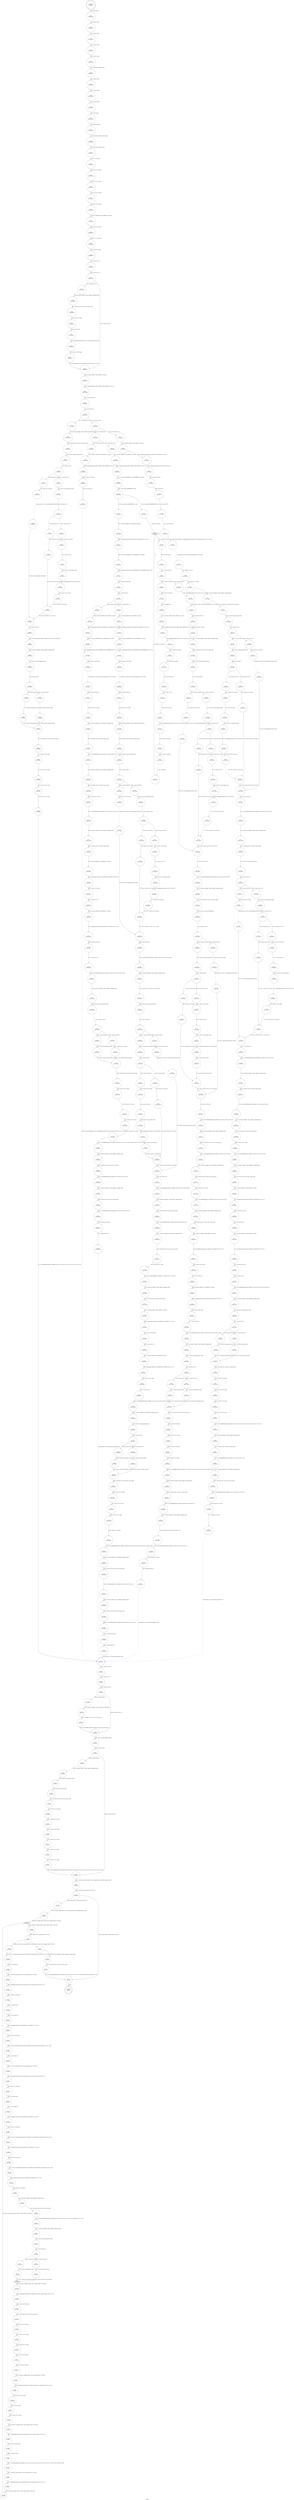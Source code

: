 digraph ui_patblt {
label="ui_patblt"
76910 [label="N76910\n(rp:58, ep:0)\nexit", shape="doublecircle"]
76911 [label="N76911\n(rp:530, ep:530)\nentry", shape="doublecircle"]
76911 -> 76913 [label="%9 = alloca i8, align 1"]
76913 [label="N76913\n(rp:529, ep:529)", shape="circle"]
76913 -> 76914 [label="%10 = alloca i32, align 4"]
76914 [label="N76914\n(rp:528, ep:528)", shape="circle"]
76914 -> 76915 [label="%11 = alloca i32, align 4"]
76915 [label="N76915\n(rp:527, ep:527)", shape="circle"]
76915 -> 76916 [label="%12 = alloca i32, align 4"]
76916 [label="N76916\n(rp:526, ep:526)", shape="circle"]
76916 -> 76917 [label="%13 = alloca i32, align 4"]
76917 [label="N76917\n(rp:525, ep:525)", shape="circle"]
76917 -> 76918 [label="%14 = alloca %struct._BRUSH*, align 8"]
76918 [label="N76918\n(rp:524, ep:524)", shape="circle"]
76918 -> 76919 [label="%15 = alloca i32, align 4"]
76919 [label="N76919\n(rp:523, ep:523)", shape="circle"]
76919 -> 76920 [label="%16 = alloca i32, align 4"]
76920 [label="N76920\n(rp:522, ep:522)", shape="circle"]
76920 -> 76921 [label="%17 = alloca i64, align 8"]
76921 [label="N76921\n(rp:521, ep:521)", shape="circle"]
76921 -> 76922 [label="%18 = alloca i8, align 1"]
76922 [label="N76922\n(rp:520, ep:520)", shape="circle"]
76922 -> 76923 [label="%19 = alloca [8 x i8], align 1"]
76923 [label="N76923\n(rp:519, ep:519)", shape="circle"]
76923 -> 76924 [label="%20 = alloca %struct._seamless_window*, align 8"]
76924 [label="N76924\n(rp:518, ep:518)", shape="circle"]
76924 -> 76925 [label="%21 = alloca %struct._BOUNDS, align 2"]
76925 [label="N76925\n(rp:517, ep:517)", shape="circle"]
76925 -> 76927 [label="store i8 %0, i8* %9, align 1"]
76927 [label="N76927\n(rp:516, ep:516)", shape="circle"]
76927 -> 76929 [label="store i32 %1, i32* %10, align 4"]
76929 [label="N76929\n(rp:515, ep:515)", shape="circle"]
76929 -> 76931 [label="store i32 %2, i32* %11, align 4"]
76931 [label="N76931\n(rp:514, ep:514)", shape="circle"]
76931 -> 76933 [label="store i32 %3, i32* %12, align 4"]
76933 [label="N76933\n(rp:513, ep:513)", shape="circle"]
76933 -> 76935 [label="store i32 %4, i32* %13, align 4"]
76935 [label="N76935\n(rp:512, ep:512)", shape="circle"]
76935 -> 76937 [label="store %struct._BRUSH* %5, %struct._BRUSH** %14, align 8"]
76937 [label="N76937\n(rp:511, ep:511)", shape="circle"]
76937 -> 76939 [label="store i32 %6, i32* %15, align 4"]
76939 [label="N76939\n(rp:510, ep:510)", shape="circle"]
76939 -> 76944 [label="store i32 %7, i32* %16, align 4"]
76944 [label="N76944\n(rp:509, ep:509)", shape="circle"]
76944 -> 76945 [label="%22 = load i8, i8* %9, align 1"]
76945 [label="N76945\n(rp:508, ep:508)", shape="circle"]
76945 -> 76946 [label="%23 = zext i8 %22 to i32"]
76946 [label="N76946\n(rp:507, ep:507)", shape="circle"]
76946 -> 76947 [label="%24 = icmp ne i32 %23, 12"]
76947 [label="N76947\n(rp:506, ep:506)", shape="circle"]
76947 -> 77473 [label="[%24 = icmp ne i32 %23, 12]"]
76947 -> 76956 [label="[!(%24 = icmp ne i32 %23, 12)]"]
76949 [label="N76949\n(rp:504, ep:504)", shape="circle"]
76949 -> 76950 [label="%27 = load %struct._XGC*, %struct._XGC** @g_gc, align 8"]
76950 [label="N76950\n(rp:503, ep:503)", shape="circle"]
76950 -> 76951 [label="%28 = load i8, i8* %9, align 1"]
76951 [label="N76951\n(rp:502, ep:502)", shape="circle"]
76951 -> 76952 [label="%29 = zext i8 %28 to i64"]
76952 [label="N76952\n(rp:501, ep:501)", shape="circle"]
76952 -> 76953 [label="%30 = getelementptr inbounds [16 x i32], [16 x i32]* @rop2_map, i64 0, i64 %29"]
76953 [label="N76953\n(rp:500, ep:500)", shape="circle"]
76953 -> 76954 [label="%31 = load i32, i32* %30, align 4"]
76954 [label="N76954\n(rp:499, ep:499)", shape="circle"]
76954 -> 76956 [label="%32 = call i32 @XSetFunction(%struct._XDisplay* %26, %struct._XGC* %27, i32 %31)"]
76956 [label="N76956\n(rp:498, ep:498)", shape="circle"]
76956 -> 76957 [label="%34 = load %struct._BRUSH*, %struct._BRUSH** %14, align 8"]
76957 [label="N76957\n(rp:497, ep:497)", shape="circle"]
76957 -> 76958 [label="%35 = getelementptr inbounds %struct._BRUSH, %struct._BRUSH* %34, i32 0, i32 2"]
76958 [label="N76958\n(rp:496, ep:496)", shape="circle"]
76958 -> 76959 [label="%36 = load i8, i8* %35, align 2"]
76959 [label="N76959\n(rp:495, ep:495)", shape="circle"]
76959 -> 76960 [label="%37 = zext i8 %36 to i32"]
76960 [label="N76960\n(rp:494, ep:494)", shape="circle"]
76960 -> 77475 [label="[%37 = zext i8 %36 to i32==0]"]
76960 -> 77476 [label="[%37 = zext i8 %36 to i32!=0]"]
76962 [label="N76962\n(rp:126, ep:126)", shape="circle"]
76962 -> 76963 [label="%40 = load %struct._XGC*, %struct._XGC** @g_gc, align 8"]
76963 [label="N76963\n(rp:125, ep:125)", shape="circle"]
76963 -> 76964 [label="%41 = load i32, i32* @g_server_depth, align 4"]
76964 [label="N76964\n(rp:124, ep:124)", shape="circle"]
76964 -> 76965 [label="%42 = icmp ne i32 %41, 8"]
76965 [label="N76965\n(rp:123, ep:123)", shape="circle"]
76965 -> 77481 [label="[%42 = icmp ne i32 %41, 8]"]
76965 -> 77482 [label="[!(%42 = icmp ne i32 %41, 8)]"]
76967 [label="N76967\n(rp:109, ep:109)", shape="circle"]
76967 -> 76968 [label="translate_colour --@-- %45 = call i32 @translate_colour(i32 %44)", style="dashed", color="blue"]
76968 [label="N76968\n(rp:108, ep:108)", shape="circle"]
76968 -> 76981 [label="60 = [%45 = call i32 @translate_colour(i32 %44)]"]
76970 [label="N76970\n(rp:121, ep:121)", shape="circle"]
76970 -> 76971 [label="%48 = icmp ne i32 %47, 0"]
76971 [label="N76971\n(rp:120, ep:120)", shape="circle"]
76971 -> 77484 [label="[%48 = icmp ne i32 %47, 0]"]
76971 -> 77485 [label="[!(%48 = icmp ne i32 %47, 0)]"]
76973 [label="N76973\n(rp:112, ep:112)", shape="circle"]
76973 -> 76980 [label="58 = [%50 = load i32, i32* %16, align 4]"]
76975 [label="N76975\n(rp:118, ep:118)", shape="circle"]
76975 -> 76976 [label="%53 = zext i32 %52 to i64"]
76976 [label="N76976\n(rp:117, ep:117)", shape="circle"]
76976 -> 76977 [label="%54 = load i32*, i32** @g_colmap, align 8"]
76977 [label="N76977\n(rp:116, ep:116)", shape="circle"]
76977 -> 76978 [label="%55 = getelementptr inbounds i32, i32* %54, i64 %53"]
76978 [label="N76978\n(rp:115, ep:115)", shape="circle"]
76978 -> 76979 [label="%56 = load i32, i32* %55, align 4"]
76979 [label="N76979\n(rp:114, ep:114)", shape="circle"]
76979 -> 76980 [label="58 = [%56 = load i32, i32* %55, align 4]"]
76980 [label="N76980\n(rp:111, ep:111)", shape="circle"]
76980 -> 76981 [label="60 = [%58 = phi i32 [ %50, %49 ], [ %56, %51 ]]"]
76981 [label="N76981\n(rp:107, ep:107)", shape="circle"]
76981 -> 76982 [label="%61 = zext i32 %60 to i64"]
76982 [label="N76982\n(rp:106, ep:106)", shape="circle"]
76982 -> 76983 [label="%62 = call i32 @XSetForeground(%struct._XDisplay* %39, %struct._XGC* %40, i64 %61)"]
76983 [label="N76983\n(rp:105, ep:105)", shape="circle"]
76983 -> 76984 [label="%63 = load %struct._XDisplay*, %struct._XDisplay** @g_display, align 8"]
76984 [label="N76984\n(rp:104, ep:104)", shape="circle"]
76984 -> 76985 [label="%64 = load i32, i32* @g_ownbackstore, align 4"]
76985 [label="N76985\n(rp:103, ep:103)", shape="circle"]
76985 -> 76986 [label="%65 = icmp ne i32 %64, 0"]
76986 [label="N76986\n(rp:102, ep:102)", shape="circle"]
76986 -> 77489 [label="[%65 = icmp ne i32 %64, 0]"]
76986 -> 77490 [label="[!(%65 = icmp ne i32 %64, 0)]"]
76988 [label="N76988\n(rp:98, ep:98)", shape="circle"]
76988 -> 76991 [label="71 = [%67 = load i64, i64* @g_backstore, align 8]"]
76990 [label="N76990\n(rp:100, ep:100)", shape="circle"]
76990 -> 76991 [label="71 = [%69 = load i64, i64* @g_wnd, align 8]"]
76991 [label="N76991\n(rp:97, ep:97)", shape="circle"]
76991 -> 76992 [label="%72 = load %struct._XGC*, %struct._XGC** @g_gc, align 8"]
76992 [label="N76992\n(rp:96, ep:96)", shape="circle"]
76992 -> 76993 [label="%73 = load i32, i32* %10, align 4"]
76993 [label="N76993\n(rp:95, ep:95)", shape="circle"]
76993 -> 76994 [label="%74 = load i32, i32* %11, align 4"]
76994 [label="N76994\n(rp:94, ep:94)", shape="circle"]
76994 -> 76995 [label="%75 = load i32, i32* %12, align 4"]
76995 [label="N76995\n(rp:93, ep:93)", shape="circle"]
76995 -> 76996 [label="%76 = load i32, i32* %13, align 4"]
76996 [label="N76996\n(rp:92, ep:92)", shape="circle"]
76996 -> 77372 [label="%77 = call i32 @XFillRectangle(%struct._XDisplay* %63, i64 %71, %struct._XGC* %72, i32 %73, i32 %74, i32 %75, i32 %76)"]
76999 [label="N76999\n(rp:222, ep:222)", shape="circle"]
76999 -> 77000 [label="%80 = getelementptr inbounds %struct._BRUSH, %struct._BRUSH* %79, i32 0, i32 3"]
77000 [label="N77000\n(rp:221, ep:221)", shape="circle"]
77000 -> 77001 [label="%81 = getelementptr inbounds [8 x i8], [8 x i8]* %80, i64 0, i64 0"]
77001 [label="N77001\n(rp:220, ep:220)", shape="circle"]
77001 -> 77002 [label="%82 = load i8, i8* %81, align 1"]
77002 [label="N77002\n(rp:219, ep:219)", shape="circle"]
77002 -> 77003 [label="%83 = zext i8 %82 to i32"]
77003 [label="N77003\n(rp:218, ep:218)", shape="circle"]
77003 -> 77004 [label="%84 = mul i32 %83, 8"]
77004 [label="N77004\n(rp:217, ep:217)", shape="circle"]
77004 -> 77005 [label="%85 = sext i32 %84 to i64"]
77005 [label="N77005\n(rp:216, ep:216)", shape="circle"]
77005 -> 77006 [label="%86 = getelementptr inbounds i8, i8* getelementptr inbounds ([48 x i8], [48 x i8]* @hatch_patterns, i32 0, i32 0), i64 %85"]
77006 [label="N77006\n(rp:215, ep:215)", shape="circle"]
77006 -> 77007 [label="ui_create_glyph --@-- %87 = call i8* @ui_create_glyph(i32 8, i32 8, i8* %86)", style="dashed", color="blue"]
77007 [label="N77007\n(rp:214, ep:214)", shape="circle"]
77007 -> 77008 [label="%88 = ptrtoint i8* %87 to i64"]
77008 [label="N77008\n(rp:213, ep:213)", shape="circle"]
77008 -> 77009 [label="store i64 %88, i64* %17, align 8"]
77009 [label="N77009\n(rp:212, ep:212)", shape="circle"]
77009 -> 77010 [label="%89 = load %struct._XDisplay*, %struct._XDisplay** @g_display, align 8"]
77010 [label="N77010\n(rp:211, ep:211)", shape="circle"]
77010 -> 77011 [label="%90 = load %struct._XGC*, %struct._XGC** @g_gc, align 8"]
77011 [label="N77011\n(rp:210, ep:210)", shape="circle"]
77011 -> 77012 [label="%91 = load i32, i32* @g_server_depth, align 4"]
77012 [label="N77012\n(rp:209, ep:209)", shape="circle"]
77012 -> 77013 [label="%92 = icmp ne i32 %91, 8"]
77013 [label="N77013\n(rp:208, ep:208)", shape="circle"]
77013 -> 77493 [label="[%92 = icmp ne i32 %91, 8]"]
77013 -> 77494 [label="[!(%92 = icmp ne i32 %91, 8)]"]
77015 [label="N77015\n(rp:194, ep:194)", shape="circle"]
77015 -> 77016 [label="translate_colour --@-- %95 = call i32 @translate_colour(i32 %94)", style="dashed", color="blue"]
77016 [label="N77016\n(rp:193, ep:193)", shape="circle"]
77016 -> 77029 [label="110 = [%95 = call i32 @translate_colour(i32 %94)]"]
77018 [label="N77018\n(rp:206, ep:206)", shape="circle"]
77018 -> 77019 [label="%98 = icmp ne i32 %97, 0"]
77019 [label="N77019\n(rp:205, ep:205)", shape="circle"]
77019 -> 77496 [label="[%98 = icmp ne i32 %97, 0]"]
77019 -> 77497 [label="[!(%98 = icmp ne i32 %97, 0)]"]
77021 [label="N77021\n(rp:197, ep:197)", shape="circle"]
77021 -> 77028 [label="108 = [%100 = load i32, i32* %16, align 4]"]
77023 [label="N77023\n(rp:203, ep:203)", shape="circle"]
77023 -> 77024 [label="%103 = zext i32 %102 to i64"]
77024 [label="N77024\n(rp:202, ep:202)", shape="circle"]
77024 -> 77025 [label="%104 = load i32*, i32** @g_colmap, align 8"]
77025 [label="N77025\n(rp:201, ep:201)", shape="circle"]
77025 -> 77026 [label="%105 = getelementptr inbounds i32, i32* %104, i64 %103"]
77026 [label="N77026\n(rp:200, ep:200)", shape="circle"]
77026 -> 77027 [label="%106 = load i32, i32* %105, align 4"]
77027 [label="N77027\n(rp:199, ep:199)", shape="circle"]
77027 -> 77028 [label="108 = [%106 = load i32, i32* %105, align 4]"]
77028 [label="N77028\n(rp:196, ep:196)", shape="circle"]
77028 -> 77029 [label="110 = [%108 = phi i32 [ %100, %99 ], [ %106, %101 ]]"]
77029 [label="N77029\n(rp:192, ep:192)", shape="circle"]
77029 -> 77030 [label="%111 = zext i32 %110 to i64"]
77030 [label="N77030\n(rp:191, ep:191)", shape="circle"]
77030 -> 77031 [label="%112 = call i32 @XSetForeground(%struct._XDisplay* %89, %struct._XGC* %90, i64 %111)"]
77031 [label="N77031\n(rp:190, ep:190)", shape="circle"]
77031 -> 77032 [label="%113 = load %struct._XDisplay*, %struct._XDisplay** @g_display, align 8"]
77032 [label="N77032\n(rp:189, ep:189)", shape="circle"]
77032 -> 77033 [label="%114 = load %struct._XGC*, %struct._XGC** @g_gc, align 8"]
77033 [label="N77033\n(rp:188, ep:188)", shape="circle"]
77033 -> 77034 [label="%115 = load i32, i32* @g_server_depth, align 4"]
77034 [label="N77034\n(rp:187, ep:187)", shape="circle"]
77034 -> 77035 [label="%116 = icmp ne i32 %115, 8"]
77035 [label="N77035\n(rp:186, ep:186)", shape="circle"]
77035 -> 77501 [label="[%116 = icmp ne i32 %115, 8]"]
77035 -> 77502 [label="[!(%116 = icmp ne i32 %115, 8)]"]
77037 [label="N77037\n(rp:172, ep:172)", shape="circle"]
77037 -> 77038 [label="translate_colour --@-- %119 = call i32 @translate_colour(i32 %118)", style="dashed", color="blue"]
77038 [label="N77038\n(rp:171, ep:171)", shape="circle"]
77038 -> 77051 [label="134 = [%119 = call i32 @translate_colour(i32 %118)]"]
77040 [label="N77040\n(rp:184, ep:184)", shape="circle"]
77040 -> 77041 [label="%122 = icmp ne i32 %121, 0"]
77041 [label="N77041\n(rp:183, ep:183)", shape="circle"]
77041 -> 77504 [label="[%122 = icmp ne i32 %121, 0]"]
77041 -> 77505 [label="[!(%122 = icmp ne i32 %121, 0)]"]
77043 [label="N77043\n(rp:175, ep:175)", shape="circle"]
77043 -> 77050 [label="132 = [%124 = load i32, i32* %15, align 4]"]
77045 [label="N77045\n(rp:181, ep:181)", shape="circle"]
77045 -> 77046 [label="%127 = zext i32 %126 to i64"]
77046 [label="N77046\n(rp:180, ep:180)", shape="circle"]
77046 -> 77047 [label="%128 = load i32*, i32** @g_colmap, align 8"]
77047 [label="N77047\n(rp:179, ep:179)", shape="circle"]
77047 -> 77048 [label="%129 = getelementptr inbounds i32, i32* %128, i64 %127"]
77048 [label="N77048\n(rp:178, ep:178)", shape="circle"]
77048 -> 77049 [label="%130 = load i32, i32* %129, align 4"]
77049 [label="N77049\n(rp:177, ep:177)", shape="circle"]
77049 -> 77050 [label="132 = [%130 = load i32, i32* %129, align 4]"]
77050 [label="N77050\n(rp:174, ep:174)", shape="circle"]
77050 -> 77051 [label="134 = [%132 = phi i32 [ %124, %123 ], [ %130, %125 ]]"]
77051 [label="N77051\n(rp:170, ep:170)", shape="circle"]
77051 -> 77052 [label="%135 = zext i32 %134 to i64"]
77052 [label="N77052\n(rp:169, ep:169)", shape="circle"]
77052 -> 77053 [label="%136 = call i32 @XSetBackground(%struct._XDisplay* %113, %struct._XGC* %114, i64 %135)"]
77053 [label="N77053\n(rp:168, ep:168)", shape="circle"]
77053 -> 77054 [label="%137 = load %struct._XDisplay*, %struct._XDisplay** @g_display, align 8"]
77054 [label="N77054\n(rp:167, ep:167)", shape="circle"]
77054 -> 77055 [label="%138 = load %struct._XGC*, %struct._XGC** @g_gc, align 8"]
77055 [label="N77055\n(rp:166, ep:166)", shape="circle"]
77055 -> 77056 [label="%139 = call i32 @XSetFillStyle(%struct._XDisplay* %137, %struct._XGC* %138, i32 3)"]
77056 [label="N77056\n(rp:165, ep:165)", shape="circle"]
77056 -> 77057 [label="%140 = load %struct._XDisplay*, %struct._XDisplay** @g_display, align 8"]
77057 [label="N77057\n(rp:164, ep:164)", shape="circle"]
77057 -> 77058 [label="%141 = load %struct._XGC*, %struct._XGC** @g_gc, align 8"]
77058 [label="N77058\n(rp:163, ep:163)", shape="circle"]
77058 -> 77059 [label="%142 = load i64, i64* %17, align 8"]
77059 [label="N77059\n(rp:162, ep:162)", shape="circle"]
77059 -> 77060 [label="%143 = call i32 @XSetStipple(%struct._XDisplay* %140, %struct._XGC* %141, i64 %142)"]
77060 [label="N77060\n(rp:161, ep:161)", shape="circle"]
77060 -> 77061 [label="%144 = load %struct._XDisplay*, %struct._XDisplay** @g_display, align 8"]
77061 [label="N77061\n(rp:160, ep:160)", shape="circle"]
77061 -> 77062 [label="%145 = load %struct._XGC*, %struct._XGC** @g_gc, align 8"]
77062 [label="N77062\n(rp:159, ep:159)", shape="circle"]
77062 -> 77063 [label="%146 = load %struct._BRUSH*, %struct._BRUSH** %14, align 8"]
77063 [label="N77063\n(rp:158, ep:158)", shape="circle"]
77063 -> 77064 [label="%147 = getelementptr inbounds %struct._BRUSH, %struct._BRUSH* %146, i32 0, i32 0"]
77064 [label="N77064\n(rp:157, ep:157)", shape="circle"]
77064 -> 77065 [label="%148 = load i8, i8* %147, align 8"]
77065 [label="N77065\n(rp:156, ep:156)", shape="circle"]
77065 -> 77066 [label="%149 = zext i8 %148 to i32"]
77066 [label="N77066\n(rp:155, ep:155)", shape="circle"]
77066 -> 77067 [label="%150 = load %struct._BRUSH*, %struct._BRUSH** %14, align 8"]
77067 [label="N77067\n(rp:154, ep:154)", shape="circle"]
77067 -> 77068 [label="%151 = getelementptr inbounds %struct._BRUSH, %struct._BRUSH* %150, i32 0, i32 1"]
77068 [label="N77068\n(rp:153, ep:153)", shape="circle"]
77068 -> 77069 [label="%152 = load i8, i8* %151, align 1"]
77069 [label="N77069\n(rp:152, ep:152)", shape="circle"]
77069 -> 77070 [label="%153 = zext i8 %152 to i32"]
77070 [label="N77070\n(rp:151, ep:151)", shape="circle"]
77070 -> 77071 [label="%154 = call i32 @XSetTSOrigin(%struct._XDisplay* %144, %struct._XGC* %145, i32 %149, i32 %153)"]
77071 [label="N77071\n(rp:150, ep:150)", shape="circle"]
77071 -> 77072 [label="%155 = load %struct._XDisplay*, %struct._XDisplay** @g_display, align 8"]
77072 [label="N77072\n(rp:149, ep:149)", shape="circle"]
77072 -> 77073 [label="%156 = load i32, i32* @g_ownbackstore, align 4"]
77073 [label="N77073\n(rp:148, ep:148)", shape="circle"]
77073 -> 77074 [label="%157 = icmp ne i32 %156, 0"]
77074 [label="N77074\n(rp:147, ep:147)", shape="circle"]
77074 -> 77509 [label="[%157 = icmp ne i32 %156, 0]"]
77074 -> 77510 [label="[!(%157 = icmp ne i32 %156, 0)]"]
77076 [label="N77076\n(rp:143, ep:143)", shape="circle"]
77076 -> 77079 [label="163 = [%159 = load i64, i64* @g_backstore, align 8]"]
77078 [label="N77078\n(rp:145, ep:145)", shape="circle"]
77078 -> 77079 [label="163 = [%161 = load i64, i64* @g_wnd, align 8]"]
77079 [label="N77079\n(rp:142, ep:142)", shape="circle"]
77079 -> 77080 [label="%164 = load %struct._XGC*, %struct._XGC** @g_gc, align 8"]
77080 [label="N77080\n(rp:141, ep:141)", shape="circle"]
77080 -> 77081 [label="%165 = load i32, i32* %10, align 4"]
77081 [label="N77081\n(rp:140, ep:140)", shape="circle"]
77081 -> 77082 [label="%166 = load i32, i32* %11, align 4"]
77082 [label="N77082\n(rp:139, ep:139)", shape="circle"]
77082 -> 77083 [label="%167 = load i32, i32* %12, align 4"]
77083 [label="N77083\n(rp:138, ep:138)", shape="circle"]
77083 -> 77084 [label="%168 = load i32, i32* %13, align 4"]
77084 [label="N77084\n(rp:137, ep:137)", shape="circle"]
77084 -> 77085 [label="%169 = call i32 @XFillRectangle(%struct._XDisplay* %155, i64 %163, %struct._XGC* %164, i32 %165, i32 %166, i32 %167, i32 %168)"]
77085 [label="N77085\n(rp:136, ep:136)", shape="circle"]
77085 -> 77086 [label="%170 = load %struct._XDisplay*, %struct._XDisplay** @g_display, align 8"]
77086 [label="N77086\n(rp:135, ep:135)", shape="circle"]
77086 -> 77087 [label="%171 = load %struct._XGC*, %struct._XGC** @g_gc, align 8"]
77087 [label="N77087\n(rp:134, ep:134)", shape="circle"]
77087 -> 77088 [label="%172 = call i32 @XSetFillStyle(%struct._XDisplay* %170, %struct._XGC* %171, i32 0)"]
77088 [label="N77088\n(rp:133, ep:133)", shape="circle"]
77088 -> 77089 [label="%173 = load %struct._XDisplay*, %struct._XDisplay** @g_display, align 8"]
77089 [label="N77089\n(rp:132, ep:132)", shape="circle"]
77089 -> 77090 [label="%174 = load %struct._XGC*, %struct._XGC** @g_gc, align 8"]
77090 [label="N77090\n(rp:131, ep:131)", shape="circle"]
77090 -> 77091 [label="%175 = call i32 @XSetTSOrigin(%struct._XDisplay* %173, %struct._XGC* %174, i32 0, i32 0)"]
77091 [label="N77091\n(rp:130, ep:130)", shape="circle"]
77091 -> 77092 [label="%176 = load i64, i64* %17, align 8"]
77092 [label="N77092\n(rp:129, ep:129)", shape="circle"]
77092 -> 77093 [label="%177 = inttoptr i64 %176 to i8*"]
77093 [label="N77093\n(rp:128, ep:128)", shape="circle"]
77093 -> 77372 [label="ui_destroy_glyph --@-- call void @ui_destroy_glyph(i8* %177)", style="dashed", color="blue"]
77096 [label="N77096\n(rp:485, ep:485)", shape="circle"]
77096 -> 77097 [label="%180 = getelementptr inbounds %struct._BRUSH, %struct._BRUSH* %179, i32 0, i32 4"]
77097 [label="N77097\n(rp:484, ep:484)", shape="circle"]
77097 -> 77098 [label="%181 = load %struct._BRUSHDATA*, %struct._BRUSHDATA** %180, align 8"]
77098 [label="N77098\n(rp:483, ep:483)", shape="circle"]
77098 -> 77099 [label="%182 = icmp eq %struct._BRUSHDATA* %181, null"]
77099 [label="N77099\n(rp:482, ep:482)", shape="circle"]
77099 -> 77513 [label="[%182 = icmp eq %struct._BRUSHDATA* %181, null]"]
77099 -> 77514 [label="[!(%182 = icmp eq %struct._BRUSHDATA* %181, null)]"]
77102 [label="N77102\n(rp:331, ep:316)", shape="box"]
77102 -> 77103 [label="%185 = load i8, i8* %18, align 1"]
77102 -> 77102 [label="@", style="dashed", color="orange"]
77102 -> 77105 [label="@", style="dashed", color="orange"]
77103 [label="N77103\n(rp:330, ep:315)", shape="circle"]
77103 -> 77104 [label="%186 = zext i8 %185 to i32"]
77104 [label="N77104\n(rp:329, ep:314)", shape="circle"]
77104 -> 77105 [label="%187 = icmp ne i32 %186, 8"]
77105 [label="N77105\n(rp:328, ep:313)", shape="circle"]
77105 -> 77515 [label="[%187 = icmp ne i32 %186, 8]"]
77105 -> 77516 [label="[!(%187 = icmp ne i32 %186, 8)]"]
77107 [label="N77107\n(rp:237, ep:330)", shape="circle"]
77107 -> 77108 [label="%190 = zext i8 %189 to i64"]
77108 [label="N77108\n(rp:236, ep:329)", shape="circle"]
77108 -> 77109 [label="%191 = load %struct._BRUSH*, %struct._BRUSH** %14, align 8"]
77109 [label="N77109\n(rp:235, ep:328)", shape="circle"]
77109 -> 77110 [label="%192 = getelementptr inbounds %struct._BRUSH, %struct._BRUSH* %191, i32 0, i32 3"]
77110 [label="N77110\n(rp:234, ep:327)", shape="circle"]
77110 -> 77111 [label="%193 = getelementptr inbounds [8 x i8], [8 x i8]* %192, i64 0, i64 %190"]
77111 [label="N77111\n(rp:233, ep:326)", shape="circle"]
77111 -> 77112 [label="%194 = load i8, i8* %193, align 1"]
77112 [label="N77112\n(rp:232, ep:325)", shape="circle"]
77112 -> 77113 [label="%195 = load i8, i8* %18, align 1"]
77113 [label="N77113\n(rp:231, ep:324)", shape="circle"]
77113 -> 77114 [label="%196 = zext i8 %195 to i32"]
77114 [label="N77114\n(rp:230, ep:323)", shape="circle"]
77114 -> 77115 [label="%197 = sub i32 7, %196"]
77115 [label="N77115\n(rp:229, ep:322)", shape="circle"]
77115 -> 77116 [label="%198 = sext i32 %197 to i64"]
77116 [label="N77116\n(rp:228, ep:321)", shape="circle"]
77116 -> 77117 [label="%199 = getelementptr inbounds [8 x i8], [8 x i8]* %19, i64 0, i64 %198"]
77117 [label="N77117\n(rp:227, ep:320)", shape="circle"]
77117 -> 77119 [label="store i8 %194, i8* %199, align 1"]
77119 [label="N77119\n(rp:226, ep:319)", shape="circle"]
77119 -> 77120 [label="%201 = load i8, i8* %18, align 1"]
77120 [label="N77120\n(rp:225, ep:318)", shape="circle"]
77120 -> 77121 [label="%202 = add i8 %201, 1"]
77121 [label="N77121\n(rp:224, ep:317)", shape="circle"]
77121 -> 77102 [label="store i8 %202, i8* %18, align 1"]
77124 [label="N77124\n(rp:326, ep:311)", shape="circle"]
77124 -> 77125 [label="ui_create_glyph --@-- %205 = call i8* @ui_create_glyph(i32 8, i32 8, i8* %204)", style="dashed", color="blue"]
77125 [label="N77125\n(rp:325, ep:310)", shape="circle"]
77125 -> 77126 [label="%206 = ptrtoint i8* %205 to i64"]
77126 [label="N77126\n(rp:324, ep:309)", shape="circle"]
77126 -> 77127 [label="store i64 %206, i64* %17, align 8"]
77127 [label="N77127\n(rp:323, ep:308)", shape="circle"]
77127 -> 77128 [label="%207 = load %struct._XDisplay*, %struct._XDisplay** @g_display, align 8"]
77128 [label="N77128\n(rp:322, ep:307)", shape="circle"]
77128 -> 77129 [label="%208 = load %struct._XGC*, %struct._XGC** @g_gc, align 8"]
77129 [label="N77129\n(rp:321, ep:306)", shape="circle"]
77129 -> 77130 [label="%209 = load i32, i32* @g_server_depth, align 4"]
77130 [label="N77130\n(rp:320, ep:305)", shape="circle"]
77130 -> 77131 [label="%210 = icmp ne i32 %209, 8"]
77131 [label="N77131\n(rp:319, ep:304)", shape="circle"]
77131 -> 77517 [label="[%210 = icmp ne i32 %209, 8]"]
77131 -> 77518 [label="[!(%210 = icmp ne i32 %209, 8)]"]
77133 [label="N77133\n(rp:305, ep:290)", shape="circle"]
77133 -> 77134 [label="translate_colour --@-- %213 = call i32 @translate_colour(i32 %212)", style="dashed", color="blue"]
77134 [label="N77134\n(rp:304, ep:289)", shape="circle"]
77134 -> 77147 [label="228 = [%213 = call i32 @translate_colour(i32 %212)]"]
77136 [label="N77136\n(rp:317, ep:302)", shape="circle"]
77136 -> 77137 [label="%216 = icmp ne i32 %215, 0"]
77137 [label="N77137\n(rp:316, ep:301)", shape="circle"]
77137 -> 77520 [label="[%216 = icmp ne i32 %215, 0]"]
77137 -> 77521 [label="[!(%216 = icmp ne i32 %215, 0)]"]
77139 [label="N77139\n(rp:308, ep:293)", shape="circle"]
77139 -> 77146 [label="226 = [%218 = load i32, i32* %15, align 4]"]
77141 [label="N77141\n(rp:314, ep:299)", shape="circle"]
77141 -> 77142 [label="%221 = zext i32 %220 to i64"]
77142 [label="N77142\n(rp:313, ep:298)", shape="circle"]
77142 -> 77143 [label="%222 = load i32*, i32** @g_colmap, align 8"]
77143 [label="N77143\n(rp:312, ep:297)", shape="circle"]
77143 -> 77144 [label="%223 = getelementptr inbounds i32, i32* %222, i64 %221"]
77144 [label="N77144\n(rp:311, ep:296)", shape="circle"]
77144 -> 77145 [label="%224 = load i32, i32* %223, align 4"]
77145 [label="N77145\n(rp:310, ep:295)", shape="circle"]
77145 -> 77146 [label="226 = [%224 = load i32, i32* %223, align 4]"]
77146 [label="N77146\n(rp:307, ep:292)", shape="circle"]
77146 -> 77147 [label="228 = [%226 = phi i32 [ %218, %217 ], [ %224, %219 ]]"]
77147 [label="N77147\n(rp:303, ep:288)", shape="circle"]
77147 -> 77148 [label="%229 = zext i32 %228 to i64"]
77148 [label="N77148\n(rp:302, ep:287)", shape="circle"]
77148 -> 77149 [label="%230 = call i32 @XSetForeground(%struct._XDisplay* %207, %struct._XGC* %208, i64 %229)"]
77149 [label="N77149\n(rp:301, ep:286)", shape="circle"]
77149 -> 77150 [label="%231 = load %struct._XDisplay*, %struct._XDisplay** @g_display, align 8"]
77150 [label="N77150\n(rp:300, ep:285)", shape="circle"]
77150 -> 77151 [label="%232 = load %struct._XGC*, %struct._XGC** @g_gc, align 8"]
77151 [label="N77151\n(rp:299, ep:284)", shape="circle"]
77151 -> 77152 [label="%233 = load i32, i32* @g_server_depth, align 4"]
77152 [label="N77152\n(rp:298, ep:283)", shape="circle"]
77152 -> 77153 [label="%234 = icmp ne i32 %233, 8"]
77153 [label="N77153\n(rp:297, ep:282)", shape="circle"]
77153 -> 77525 [label="[%234 = icmp ne i32 %233, 8]"]
77153 -> 77526 [label="[!(%234 = icmp ne i32 %233, 8)]"]
77155 [label="N77155\n(rp:283, ep:268)", shape="circle"]
77155 -> 77156 [label="translate_colour --@-- %237 = call i32 @translate_colour(i32 %236)", style="dashed", color="blue"]
77156 [label="N77156\n(rp:282, ep:267)", shape="circle"]
77156 -> 77169 [label="252 = [%237 = call i32 @translate_colour(i32 %236)]"]
77158 [label="N77158\n(rp:295, ep:280)", shape="circle"]
77158 -> 77159 [label="%240 = icmp ne i32 %239, 0"]
77159 [label="N77159\n(rp:294, ep:279)", shape="circle"]
77159 -> 77528 [label="[%240 = icmp ne i32 %239, 0]"]
77159 -> 77529 [label="[!(%240 = icmp ne i32 %239, 0)]"]
77161 [label="N77161\n(rp:286, ep:271)", shape="circle"]
77161 -> 77168 [label="250 = [%242 = load i32, i32* %16, align 4]"]
77163 [label="N77163\n(rp:292, ep:277)", shape="circle"]
77163 -> 77164 [label="%245 = zext i32 %244 to i64"]
77164 [label="N77164\n(rp:291, ep:276)", shape="circle"]
77164 -> 77165 [label="%246 = load i32*, i32** @g_colmap, align 8"]
77165 [label="N77165\n(rp:290, ep:275)", shape="circle"]
77165 -> 77166 [label="%247 = getelementptr inbounds i32, i32* %246, i64 %245"]
77166 [label="N77166\n(rp:289, ep:274)", shape="circle"]
77166 -> 77167 [label="%248 = load i32, i32* %247, align 4"]
77167 [label="N77167\n(rp:288, ep:273)", shape="circle"]
77167 -> 77168 [label="250 = [%248 = load i32, i32* %247, align 4]"]
77168 [label="N77168\n(rp:285, ep:270)", shape="circle"]
77168 -> 77169 [label="252 = [%250 = phi i32 [ %242, %241 ], [ %248, %243 ]]"]
77169 [label="N77169\n(rp:281, ep:266)", shape="circle"]
77169 -> 77170 [label="%253 = zext i32 %252 to i64"]
77170 [label="N77170\n(rp:280, ep:265)", shape="circle"]
77170 -> 77171 [label="%254 = call i32 @XSetBackground(%struct._XDisplay* %231, %struct._XGC* %232, i64 %253)"]
77171 [label="N77171\n(rp:279, ep:264)", shape="circle"]
77171 -> 77172 [label="%255 = load %struct._XDisplay*, %struct._XDisplay** @g_display, align 8"]
77172 [label="N77172\n(rp:278, ep:263)", shape="circle"]
77172 -> 77173 [label="%256 = load %struct._XGC*, %struct._XGC** @g_gc, align 8"]
77173 [label="N77173\n(rp:277, ep:262)", shape="circle"]
77173 -> 77174 [label="%257 = call i32 @XSetFillStyle(%struct._XDisplay* %255, %struct._XGC* %256, i32 3)"]
77174 [label="N77174\n(rp:276, ep:261)", shape="circle"]
77174 -> 77175 [label="%258 = load %struct._XDisplay*, %struct._XDisplay** @g_display, align 8"]
77175 [label="N77175\n(rp:275, ep:260)", shape="circle"]
77175 -> 77176 [label="%259 = load %struct._XGC*, %struct._XGC** @g_gc, align 8"]
77176 [label="N77176\n(rp:274, ep:259)", shape="circle"]
77176 -> 77177 [label="%260 = load i64, i64* %17, align 8"]
77177 [label="N77177\n(rp:273, ep:258)", shape="circle"]
77177 -> 77178 [label="%261 = call i32 @XSetStipple(%struct._XDisplay* %258, %struct._XGC* %259, i64 %260)"]
77178 [label="N77178\n(rp:272, ep:257)", shape="circle"]
77178 -> 77179 [label="%262 = load %struct._XDisplay*, %struct._XDisplay** @g_display, align 8"]
77179 [label="N77179\n(rp:271, ep:256)", shape="circle"]
77179 -> 77180 [label="%263 = load %struct._XGC*, %struct._XGC** @g_gc, align 8"]
77180 [label="N77180\n(rp:270, ep:255)", shape="circle"]
77180 -> 77181 [label="%264 = load %struct._BRUSH*, %struct._BRUSH** %14, align 8"]
77181 [label="N77181\n(rp:269, ep:254)", shape="circle"]
77181 -> 77182 [label="%265 = getelementptr inbounds %struct._BRUSH, %struct._BRUSH* %264, i32 0, i32 0"]
77182 [label="N77182\n(rp:268, ep:253)", shape="circle"]
77182 -> 77183 [label="%266 = load i8, i8* %265, align 8"]
77183 [label="N77183\n(rp:267, ep:252)", shape="circle"]
77183 -> 77184 [label="%267 = zext i8 %266 to i32"]
77184 [label="N77184\n(rp:266, ep:251)", shape="circle"]
77184 -> 77185 [label="%268 = load %struct._BRUSH*, %struct._BRUSH** %14, align 8"]
77185 [label="N77185\n(rp:265, ep:250)", shape="circle"]
77185 -> 77186 [label="%269 = getelementptr inbounds %struct._BRUSH, %struct._BRUSH* %268, i32 0, i32 1"]
77186 [label="N77186\n(rp:264, ep:249)", shape="circle"]
77186 -> 77187 [label="%270 = load i8, i8* %269, align 1"]
77187 [label="N77187\n(rp:263, ep:248)", shape="circle"]
77187 -> 77188 [label="%271 = zext i8 %270 to i32"]
77188 [label="N77188\n(rp:262, ep:247)", shape="circle"]
77188 -> 77189 [label="%272 = call i32 @XSetTSOrigin(%struct._XDisplay* %262, %struct._XGC* %263, i32 %267, i32 %271)"]
77189 [label="N77189\n(rp:261, ep:246)", shape="circle"]
77189 -> 77190 [label="%273 = load %struct._XDisplay*, %struct._XDisplay** @g_display, align 8"]
77190 [label="N77190\n(rp:260, ep:245)", shape="circle"]
77190 -> 77191 [label="%274 = load i32, i32* @g_ownbackstore, align 4"]
77191 [label="N77191\n(rp:259, ep:244)", shape="circle"]
77191 -> 77192 [label="%275 = icmp ne i32 %274, 0"]
77192 [label="N77192\n(rp:258, ep:243)", shape="circle"]
77192 -> 77533 [label="[%275 = icmp ne i32 %274, 0]"]
77192 -> 77534 [label="[!(%275 = icmp ne i32 %274, 0)]"]
77194 [label="N77194\n(rp:254, ep:239)", shape="circle"]
77194 -> 77197 [label="281 = [%277 = load i64, i64* @g_backstore, align 8]"]
77196 [label="N77196\n(rp:256, ep:241)", shape="circle"]
77196 -> 77197 [label="281 = [%279 = load i64, i64* @g_wnd, align 8]"]
77197 [label="N77197\n(rp:253, ep:238)", shape="circle"]
77197 -> 77198 [label="%282 = load %struct._XGC*, %struct._XGC** @g_gc, align 8"]
77198 [label="N77198\n(rp:252, ep:237)", shape="circle"]
77198 -> 77199 [label="%283 = load i32, i32* %10, align 4"]
77199 [label="N77199\n(rp:251, ep:236)", shape="circle"]
77199 -> 77200 [label="%284 = load i32, i32* %11, align 4"]
77200 [label="N77200\n(rp:250, ep:235)", shape="circle"]
77200 -> 77201 [label="%285 = load i32, i32* %12, align 4"]
77201 [label="N77201\n(rp:249, ep:234)", shape="circle"]
77201 -> 77202 [label="%286 = load i32, i32* %13, align 4"]
77202 [label="N77202\n(rp:248, ep:233)", shape="circle"]
77202 -> 77203 [label="%287 = call i32 @XFillRectangle(%struct._XDisplay* %273, i64 %281, %struct._XGC* %282, i32 %283, i32 %284, i32 %285, i32 %286)"]
77203 [label="N77203\n(rp:247, ep:232)", shape="circle"]
77203 -> 77204 [label="%288 = load %struct._XDisplay*, %struct._XDisplay** @g_display, align 8"]
77204 [label="N77204\n(rp:246, ep:231)", shape="circle"]
77204 -> 77205 [label="%289 = load %struct._XGC*, %struct._XGC** @g_gc, align 8"]
77205 [label="N77205\n(rp:245, ep:230)", shape="circle"]
77205 -> 77206 [label="%290 = call i32 @XSetFillStyle(%struct._XDisplay* %288, %struct._XGC* %289, i32 0)"]
77206 [label="N77206\n(rp:244, ep:229)", shape="circle"]
77206 -> 77207 [label="%291 = load %struct._XDisplay*, %struct._XDisplay** @g_display, align 8"]
77207 [label="N77207\n(rp:243, ep:228)", shape="circle"]
77207 -> 77208 [label="%292 = load %struct._XGC*, %struct._XGC** @g_gc, align 8"]
77208 [label="N77208\n(rp:242, ep:227)", shape="circle"]
77208 -> 77209 [label="%293 = call i32 @XSetTSOrigin(%struct._XDisplay* %291, %struct._XGC* %292, i32 0, i32 0)"]
77209 [label="N77209\n(rp:241, ep:226)", shape="circle"]
77209 -> 77210 [label="%294 = load i64, i64* %17, align 8"]
77210 [label="N77210\n(rp:240, ep:225)", shape="circle"]
77210 -> 77211 [label="%295 = inttoptr i64 %294 to i8*"]
77211 [label="N77211\n(rp:239, ep:224)", shape="circle"]
77211 -> 77372 [label="ui_destroy_glyph --@-- call void @ui_destroy_glyph(i8* %295)", style="dashed", color="blue"]
77214 [label="N77214\n(rp:480, ep:480)", shape="circle"]
77214 -> 77215 [label="%298 = getelementptr inbounds %struct._BRUSH, %struct._BRUSH* %297, i32 0, i32 4"]
77215 [label="N77215\n(rp:479, ep:479)", shape="circle"]
77215 -> 77216 [label="%299 = load %struct._BRUSHDATA*, %struct._BRUSHDATA** %298, align 8"]
77216 [label="N77216\n(rp:478, ep:478)", shape="circle"]
77216 -> 77217 [label="%300 = getelementptr inbounds %struct._BRUSHDATA, %struct._BRUSHDATA* %299, i32 0, i32 0"]
77217 [label="N77217\n(rp:477, ep:477)", shape="circle"]
77217 -> 77218 [label="%301 = load i32, i32* %300, align 8"]
77218 [label="N77218\n(rp:476, ep:476)", shape="circle"]
77218 -> 77219 [label="%302 = icmp ugt i32 %301, 1"]
77219 [label="N77219\n(rp:475, ep:475)", shape="circle"]
77219 -> 77537 [label="[%302 = icmp ugt i32 %301, 1]"]
77219 -> 77538 [label="[!(%302 = icmp ugt i32 %301, 1)]"]
77221 [label="N77221\n(rp:380, ep:380)", shape="circle"]
77221 -> 77222 [label="%305 = getelementptr inbounds %struct._BRUSH, %struct._BRUSH* %304, i32 0, i32 4"]
77222 [label="N77222\n(rp:379, ep:379)", shape="circle"]
77222 -> 77223 [label="%306 = load %struct._BRUSHDATA*, %struct._BRUSHDATA** %305, align 8"]
77223 [label="N77223\n(rp:378, ep:378)", shape="circle"]
77223 -> 77224 [label="%307 = getelementptr inbounds %struct._BRUSHDATA, %struct._BRUSHDATA* %306, i32 0, i32 2"]
77224 [label="N77224\n(rp:377, ep:377)", shape="circle"]
77224 -> 77225 [label="%308 = load i8*, i8** %307, align 8"]
77225 [label="N77225\n(rp:376, ep:376)", shape="circle"]
77225 -> 77226 [label="ui_create_bitmap --@-- %309 = call i8* @ui_create_bitmap(i32 8, i32 8, i8* %308)", style="dashed", color="blue"]
77226 [label="N77226\n(rp:375, ep:375)", shape="circle"]
77226 -> 77227 [label="%310 = ptrtoint i8* %309 to i64"]
77227 [label="N77227\n(rp:374, ep:374)", shape="circle"]
77227 -> 77228 [label="store i64 %310, i64* %17, align 8"]
77228 [label="N77228\n(rp:373, ep:373)", shape="circle"]
77228 -> 77229 [label="%311 = load %struct._XDisplay*, %struct._XDisplay** @g_display, align 8"]
77229 [label="N77229\n(rp:372, ep:372)", shape="circle"]
77229 -> 77230 [label="%312 = load %struct._XGC*, %struct._XGC** @g_gc, align 8"]
77230 [label="N77230\n(rp:371, ep:371)", shape="circle"]
77230 -> 77231 [label="%313 = call i32 @XSetFillStyle(%struct._XDisplay* %311, %struct._XGC* %312, i32 1)"]
77231 [label="N77231\n(rp:370, ep:370)", shape="circle"]
77231 -> 77232 [label="%314 = load %struct._XDisplay*, %struct._XDisplay** @g_display, align 8"]
77232 [label="N77232\n(rp:369, ep:369)", shape="circle"]
77232 -> 77233 [label="%315 = load %struct._XGC*, %struct._XGC** @g_gc, align 8"]
77233 [label="N77233\n(rp:368, ep:368)", shape="circle"]
77233 -> 77234 [label="%316 = load i64, i64* %17, align 8"]
77234 [label="N77234\n(rp:367, ep:367)", shape="circle"]
77234 -> 77235 [label="%317 = call i32 @XSetTile(%struct._XDisplay* %314, %struct._XGC* %315, i64 %316)"]
77235 [label="N77235\n(rp:366, ep:366)", shape="circle"]
77235 -> 77236 [label="%318 = load %struct._XDisplay*, %struct._XDisplay** @g_display, align 8"]
77236 [label="N77236\n(rp:365, ep:365)", shape="circle"]
77236 -> 77237 [label="%319 = load %struct._XGC*, %struct._XGC** @g_gc, align 8"]
77237 [label="N77237\n(rp:364, ep:364)", shape="circle"]
77237 -> 77238 [label="%320 = load %struct._BRUSH*, %struct._BRUSH** %14, align 8"]
77238 [label="N77238\n(rp:363, ep:363)", shape="circle"]
77238 -> 77239 [label="%321 = getelementptr inbounds %struct._BRUSH, %struct._BRUSH* %320, i32 0, i32 0"]
77239 [label="N77239\n(rp:362, ep:362)", shape="circle"]
77239 -> 77240 [label="%322 = load i8, i8* %321, align 8"]
77240 [label="N77240\n(rp:361, ep:361)", shape="circle"]
77240 -> 77241 [label="%323 = zext i8 %322 to i32"]
77241 [label="N77241\n(rp:360, ep:360)", shape="circle"]
77241 -> 77242 [label="%324 = load %struct._BRUSH*, %struct._BRUSH** %14, align 8"]
77242 [label="N77242\n(rp:359, ep:359)", shape="circle"]
77242 -> 77243 [label="%325 = getelementptr inbounds %struct._BRUSH, %struct._BRUSH* %324, i32 0, i32 1"]
77243 [label="N77243\n(rp:358, ep:358)", shape="circle"]
77243 -> 77244 [label="%326 = load i8, i8* %325, align 1"]
77244 [label="N77244\n(rp:357, ep:357)", shape="circle"]
77244 -> 77245 [label="%327 = zext i8 %326 to i32"]
77245 [label="N77245\n(rp:356, ep:356)", shape="circle"]
77245 -> 77246 [label="%328 = call i32 @XSetTSOrigin(%struct._XDisplay* %318, %struct._XGC* %319, i32 %323, i32 %327)"]
77246 [label="N77246\n(rp:355, ep:355)", shape="circle"]
77246 -> 77247 [label="%329 = load %struct._XDisplay*, %struct._XDisplay** @g_display, align 8"]
77247 [label="N77247\n(rp:354, ep:354)", shape="circle"]
77247 -> 77248 [label="%330 = load i32, i32* @g_ownbackstore, align 4"]
77248 [label="N77248\n(rp:353, ep:353)", shape="circle"]
77248 -> 77249 [label="%331 = icmp ne i32 %330, 0"]
77249 [label="N77249\n(rp:352, ep:352)", shape="circle"]
77249 -> 77539 [label="[%331 = icmp ne i32 %330, 0]"]
77249 -> 77540 [label="[!(%331 = icmp ne i32 %330, 0)]"]
77251 [label="N77251\n(rp:348, ep:348)", shape="circle"]
77251 -> 77254 [label="337 = [%333 = load i64, i64* @g_backstore, align 8]"]
77253 [label="N77253\n(rp:350, ep:350)", shape="circle"]
77253 -> 77254 [label="337 = [%335 = load i64, i64* @g_wnd, align 8]"]
77254 [label="N77254\n(rp:347, ep:347)", shape="circle"]
77254 -> 77255 [label="%338 = load %struct._XGC*, %struct._XGC** @g_gc, align 8"]
77255 [label="N77255\n(rp:346, ep:346)", shape="circle"]
77255 -> 77256 [label="%339 = load i32, i32* %10, align 4"]
77256 [label="N77256\n(rp:345, ep:345)", shape="circle"]
77256 -> 77257 [label="%340 = load i32, i32* %11, align 4"]
77257 [label="N77257\n(rp:344, ep:344)", shape="circle"]
77257 -> 77258 [label="%341 = load i32, i32* %12, align 4"]
77258 [label="N77258\n(rp:343, ep:343)", shape="circle"]
77258 -> 77259 [label="%342 = load i32, i32* %13, align 4"]
77259 [label="N77259\n(rp:342, ep:342)", shape="circle"]
77259 -> 77260 [label="%343 = call i32 @XFillRectangle(%struct._XDisplay* %329, i64 %337, %struct._XGC* %338, i32 %339, i32 %340, i32 %341, i32 %342)"]
77260 [label="N77260\n(rp:341, ep:341)", shape="circle"]
77260 -> 77261 [label="%344 = load %struct._XDisplay*, %struct._XDisplay** @g_display, align 8"]
77261 [label="N77261\n(rp:340, ep:340)", shape="circle"]
77261 -> 77262 [label="%345 = load %struct._XGC*, %struct._XGC** @g_gc, align 8"]
77262 [label="N77262\n(rp:339, ep:339)", shape="circle"]
77262 -> 77263 [label="%346 = call i32 @XSetFillStyle(%struct._XDisplay* %344, %struct._XGC* %345, i32 0)"]
77263 [label="N77263\n(rp:338, ep:338)", shape="circle"]
77263 -> 77264 [label="%347 = load %struct._XDisplay*, %struct._XDisplay** @g_display, align 8"]
77264 [label="N77264\n(rp:337, ep:337)", shape="circle"]
77264 -> 77265 [label="%348 = load %struct._XGC*, %struct._XGC** @g_gc, align 8"]
77265 [label="N77265\n(rp:336, ep:336)", shape="circle"]
77265 -> 77266 [label="%349 = call i32 @XSetTSOrigin(%struct._XDisplay* %347, %struct._XGC* %348, i32 0, i32 0)"]
77266 [label="N77266\n(rp:335, ep:335)", shape="circle"]
77266 -> 77267 [label="%350 = load i64, i64* %17, align 8"]
77267 [label="N77267\n(rp:334, ep:334)", shape="circle"]
77267 -> 77268 [label="%351 = inttoptr i64 %350 to i8*"]
77268 [label="N77268\n(rp:333, ep:333)", shape="circle"]
77268 -> 77372 [label="ui_destroy_bitmap --@-- call void @ui_destroy_bitmap(i8* %351)", style="dashed", color="blue"]
77271 [label="N77271\n(rp:473, ep:473)", shape="circle"]
77271 -> 77272 [label="%354 = getelementptr inbounds %struct._BRUSH, %struct._BRUSH* %353, i32 0, i32 4"]
77272 [label="N77272\n(rp:472, ep:472)", shape="circle"]
77272 -> 77273 [label="%355 = load %struct._BRUSHDATA*, %struct._BRUSHDATA** %354, align 8"]
77273 [label="N77273\n(rp:471, ep:471)", shape="circle"]
77273 -> 77274 [label="%356 = getelementptr inbounds %struct._BRUSHDATA, %struct._BRUSHDATA* %355, i32 0, i32 2"]
77274 [label="N77274\n(rp:470, ep:470)", shape="circle"]
77274 -> 77275 [label="%357 = load i8*, i8** %356, align 8"]
77275 [label="N77275\n(rp:469, ep:469)", shape="circle"]
77275 -> 77276 [label="ui_create_glyph --@-- %358 = call i8* @ui_create_glyph(i32 8, i32 8, i8* %357)", style="dashed", color="blue"]
77276 [label="N77276\n(rp:468, ep:468)", shape="circle"]
77276 -> 77277 [label="%359 = ptrtoint i8* %358 to i64"]
77277 [label="N77277\n(rp:467, ep:467)", shape="circle"]
77277 -> 77278 [label="store i64 %359, i64* %17, align 8"]
77278 [label="N77278\n(rp:466, ep:466)", shape="circle"]
77278 -> 77279 [label="%360 = load %struct._XDisplay*, %struct._XDisplay** @g_display, align 8"]
77279 [label="N77279\n(rp:465, ep:465)", shape="circle"]
77279 -> 77280 [label="%361 = load %struct._XGC*, %struct._XGC** @g_gc, align 8"]
77280 [label="N77280\n(rp:464, ep:464)", shape="circle"]
77280 -> 77281 [label="%362 = load i32, i32* @g_server_depth, align 4"]
77281 [label="N77281\n(rp:463, ep:463)", shape="circle"]
77281 -> 77282 [label="%363 = icmp ne i32 %362, 8"]
77282 [label="N77282\n(rp:462, ep:462)", shape="circle"]
77282 -> 77543 [label="[%363 = icmp ne i32 %362, 8]"]
77282 -> 77544 [label="[!(%363 = icmp ne i32 %362, 8)]"]
77284 [label="N77284\n(rp:448, ep:448)", shape="circle"]
77284 -> 77285 [label="translate_colour --@-- %366 = call i32 @translate_colour(i32 %365)", style="dashed", color="blue"]
77285 [label="N77285\n(rp:447, ep:447)", shape="circle"]
77285 -> 77298 [label="381 = [%366 = call i32 @translate_colour(i32 %365)]"]
77287 [label="N77287\n(rp:460, ep:460)", shape="circle"]
77287 -> 77288 [label="%369 = icmp ne i32 %368, 0"]
77288 [label="N77288\n(rp:459, ep:459)", shape="circle"]
77288 -> 77546 [label="[%369 = icmp ne i32 %368, 0]"]
77288 -> 77547 [label="[!(%369 = icmp ne i32 %368, 0)]"]
77290 [label="N77290\n(rp:451, ep:451)", shape="circle"]
77290 -> 77297 [label="379 = [%371 = load i32, i32* %15, align 4]"]
77292 [label="N77292\n(rp:457, ep:457)", shape="circle"]
77292 -> 77293 [label="%374 = zext i32 %373 to i64"]
77293 [label="N77293\n(rp:456, ep:456)", shape="circle"]
77293 -> 77294 [label="%375 = load i32*, i32** @g_colmap, align 8"]
77294 [label="N77294\n(rp:455, ep:455)", shape="circle"]
77294 -> 77295 [label="%376 = getelementptr inbounds i32, i32* %375, i64 %374"]
77295 [label="N77295\n(rp:454, ep:454)", shape="circle"]
77295 -> 77296 [label="%377 = load i32, i32* %376, align 4"]
77296 [label="N77296\n(rp:453, ep:453)", shape="circle"]
77296 -> 77297 [label="379 = [%377 = load i32, i32* %376, align 4]"]
77297 [label="N77297\n(rp:450, ep:450)", shape="circle"]
77297 -> 77298 [label="381 = [%379 = phi i32 [ %371, %370 ], [ %377, %372 ]]"]
77298 [label="N77298\n(rp:446, ep:446)", shape="circle"]
77298 -> 77299 [label="%382 = zext i32 %381 to i64"]
77299 [label="N77299\n(rp:445, ep:445)", shape="circle"]
77299 -> 77300 [label="%383 = call i32 @XSetForeground(%struct._XDisplay* %360, %struct._XGC* %361, i64 %382)"]
77300 [label="N77300\n(rp:444, ep:444)", shape="circle"]
77300 -> 77301 [label="%384 = load %struct._XDisplay*, %struct._XDisplay** @g_display, align 8"]
77301 [label="N77301\n(rp:443, ep:443)", shape="circle"]
77301 -> 77302 [label="%385 = load %struct._XGC*, %struct._XGC** @g_gc, align 8"]
77302 [label="N77302\n(rp:442, ep:442)", shape="circle"]
77302 -> 77303 [label="%386 = load i32, i32* @g_server_depth, align 4"]
77303 [label="N77303\n(rp:441, ep:441)", shape="circle"]
77303 -> 77304 [label="%387 = icmp ne i32 %386, 8"]
77304 [label="N77304\n(rp:440, ep:440)", shape="circle"]
77304 -> 77551 [label="[%387 = icmp ne i32 %386, 8]"]
77304 -> 77552 [label="[!(%387 = icmp ne i32 %386, 8)]"]
77306 [label="N77306\n(rp:426, ep:426)", shape="circle"]
77306 -> 77307 [label="translate_colour --@-- %390 = call i32 @translate_colour(i32 %389)", style="dashed", color="blue"]
77307 [label="N77307\n(rp:425, ep:425)", shape="circle"]
77307 -> 77320 [label="405 = [%390 = call i32 @translate_colour(i32 %389)]"]
77309 [label="N77309\n(rp:438, ep:438)", shape="circle"]
77309 -> 77310 [label="%393 = icmp ne i32 %392, 0"]
77310 [label="N77310\n(rp:437, ep:437)", shape="circle"]
77310 -> 77554 [label="[%393 = icmp ne i32 %392, 0]"]
77310 -> 77555 [label="[!(%393 = icmp ne i32 %392, 0)]"]
77312 [label="N77312\n(rp:429, ep:429)", shape="circle"]
77312 -> 77319 [label="403 = [%395 = load i32, i32* %16, align 4]"]
77314 [label="N77314\n(rp:435, ep:435)", shape="circle"]
77314 -> 77315 [label="%398 = zext i32 %397 to i64"]
77315 [label="N77315\n(rp:434, ep:434)", shape="circle"]
77315 -> 77316 [label="%399 = load i32*, i32** @g_colmap, align 8"]
77316 [label="N77316\n(rp:433, ep:433)", shape="circle"]
77316 -> 77317 [label="%400 = getelementptr inbounds i32, i32* %399, i64 %398"]
77317 [label="N77317\n(rp:432, ep:432)", shape="circle"]
77317 -> 77318 [label="%401 = load i32, i32* %400, align 4"]
77318 [label="N77318\n(rp:431, ep:431)", shape="circle"]
77318 -> 77319 [label="403 = [%401 = load i32, i32* %400, align 4]"]
77319 [label="N77319\n(rp:428, ep:428)", shape="circle"]
77319 -> 77320 [label="405 = [%403 = phi i32 [ %395, %394 ], [ %401, %396 ]]"]
77320 [label="N77320\n(rp:424, ep:424)", shape="circle"]
77320 -> 77321 [label="%406 = zext i32 %405 to i64"]
77321 [label="N77321\n(rp:423, ep:423)", shape="circle"]
77321 -> 77322 [label="%407 = call i32 @XSetBackground(%struct._XDisplay* %384, %struct._XGC* %385, i64 %406)"]
77322 [label="N77322\n(rp:422, ep:422)", shape="circle"]
77322 -> 77323 [label="%408 = load %struct._XDisplay*, %struct._XDisplay** @g_display, align 8"]
77323 [label="N77323\n(rp:421, ep:421)", shape="circle"]
77323 -> 77324 [label="%409 = load %struct._XGC*, %struct._XGC** @g_gc, align 8"]
77324 [label="N77324\n(rp:420, ep:420)", shape="circle"]
77324 -> 77325 [label="%410 = call i32 @XSetFillStyle(%struct._XDisplay* %408, %struct._XGC* %409, i32 3)"]
77325 [label="N77325\n(rp:419, ep:419)", shape="circle"]
77325 -> 77326 [label="%411 = load %struct._XDisplay*, %struct._XDisplay** @g_display, align 8"]
77326 [label="N77326\n(rp:418, ep:418)", shape="circle"]
77326 -> 77327 [label="%412 = load %struct._XGC*, %struct._XGC** @g_gc, align 8"]
77327 [label="N77327\n(rp:417, ep:417)", shape="circle"]
77327 -> 77328 [label="%413 = load i64, i64* %17, align 8"]
77328 [label="N77328\n(rp:416, ep:416)", shape="circle"]
77328 -> 77329 [label="%414 = call i32 @XSetStipple(%struct._XDisplay* %411, %struct._XGC* %412, i64 %413)"]
77329 [label="N77329\n(rp:415, ep:415)", shape="circle"]
77329 -> 77330 [label="%415 = load %struct._XDisplay*, %struct._XDisplay** @g_display, align 8"]
77330 [label="N77330\n(rp:414, ep:414)", shape="circle"]
77330 -> 77331 [label="%416 = load %struct._XGC*, %struct._XGC** @g_gc, align 8"]
77331 [label="N77331\n(rp:413, ep:413)", shape="circle"]
77331 -> 77332 [label="%417 = load %struct._BRUSH*, %struct._BRUSH** %14, align 8"]
77332 [label="N77332\n(rp:412, ep:412)", shape="circle"]
77332 -> 77333 [label="%418 = getelementptr inbounds %struct._BRUSH, %struct._BRUSH* %417, i32 0, i32 0"]
77333 [label="N77333\n(rp:411, ep:411)", shape="circle"]
77333 -> 77334 [label="%419 = load i8, i8* %418, align 8"]
77334 [label="N77334\n(rp:410, ep:410)", shape="circle"]
77334 -> 77335 [label="%420 = zext i8 %419 to i32"]
77335 [label="N77335\n(rp:409, ep:409)", shape="circle"]
77335 -> 77336 [label="%421 = load %struct._BRUSH*, %struct._BRUSH** %14, align 8"]
77336 [label="N77336\n(rp:408, ep:408)", shape="circle"]
77336 -> 77337 [label="%422 = getelementptr inbounds %struct._BRUSH, %struct._BRUSH* %421, i32 0, i32 1"]
77337 [label="N77337\n(rp:407, ep:407)", shape="circle"]
77337 -> 77338 [label="%423 = load i8, i8* %422, align 1"]
77338 [label="N77338\n(rp:406, ep:406)", shape="circle"]
77338 -> 77339 [label="%424 = zext i8 %423 to i32"]
77339 [label="N77339\n(rp:405, ep:405)", shape="circle"]
77339 -> 77340 [label="%425 = call i32 @XSetTSOrigin(%struct._XDisplay* %415, %struct._XGC* %416, i32 %420, i32 %424)"]
77340 [label="N77340\n(rp:404, ep:404)", shape="circle"]
77340 -> 77341 [label="%426 = load %struct._XDisplay*, %struct._XDisplay** @g_display, align 8"]
77341 [label="N77341\n(rp:403, ep:403)", shape="circle"]
77341 -> 77342 [label="%427 = load i32, i32* @g_ownbackstore, align 4"]
77342 [label="N77342\n(rp:402, ep:402)", shape="circle"]
77342 -> 77343 [label="%428 = icmp ne i32 %427, 0"]
77343 [label="N77343\n(rp:401, ep:401)", shape="circle"]
77343 -> 77559 [label="[%428 = icmp ne i32 %427, 0]"]
77343 -> 77560 [label="[!(%428 = icmp ne i32 %427, 0)]"]
77345 [label="N77345\n(rp:397, ep:397)", shape="circle"]
77345 -> 77348 [label="434 = [%430 = load i64, i64* @g_backstore, align 8]"]
77347 [label="N77347\n(rp:399, ep:399)", shape="circle"]
77347 -> 77348 [label="434 = [%432 = load i64, i64* @g_wnd, align 8]"]
77348 [label="N77348\n(rp:396, ep:396)", shape="circle"]
77348 -> 77349 [label="%435 = load %struct._XGC*, %struct._XGC** @g_gc, align 8"]
77349 [label="N77349\n(rp:395, ep:395)", shape="circle"]
77349 -> 77350 [label="%436 = load i32, i32* %10, align 4"]
77350 [label="N77350\n(rp:394, ep:394)", shape="circle"]
77350 -> 77351 [label="%437 = load i32, i32* %11, align 4"]
77351 [label="N77351\n(rp:393, ep:393)", shape="circle"]
77351 -> 77352 [label="%438 = load i32, i32* %12, align 4"]
77352 [label="N77352\n(rp:392, ep:392)", shape="circle"]
77352 -> 77353 [label="%439 = load i32, i32* %13, align 4"]
77353 [label="N77353\n(rp:391, ep:391)", shape="circle"]
77353 -> 77354 [label="%440 = call i32 @XFillRectangle(%struct._XDisplay* %426, i64 %434, %struct._XGC* %435, i32 %436, i32 %437, i32 %438, i32 %439)"]
77354 [label="N77354\n(rp:390, ep:390)", shape="circle"]
77354 -> 77355 [label="%441 = load %struct._XDisplay*, %struct._XDisplay** @g_display, align 8"]
77355 [label="N77355\n(rp:389, ep:389)", shape="circle"]
77355 -> 77356 [label="%442 = load %struct._XGC*, %struct._XGC** @g_gc, align 8"]
77356 [label="N77356\n(rp:388, ep:388)", shape="circle"]
77356 -> 77357 [label="%443 = call i32 @XSetFillStyle(%struct._XDisplay* %441, %struct._XGC* %442, i32 0)"]
77357 [label="N77357\n(rp:387, ep:387)", shape="circle"]
77357 -> 77358 [label="%444 = load %struct._XDisplay*, %struct._XDisplay** @g_display, align 8"]
77358 [label="N77358\n(rp:386, ep:386)", shape="circle"]
77358 -> 77359 [label="%445 = load %struct._XGC*, %struct._XGC** @g_gc, align 8"]
77359 [label="N77359\n(rp:385, ep:385)", shape="circle"]
77359 -> 77360 [label="%446 = call i32 @XSetTSOrigin(%struct._XDisplay* %444, %struct._XGC* %445, i32 0, i32 0)"]
77360 [label="N77360\n(rp:384, ep:384)", shape="circle"]
77360 -> 77361 [label="%447 = load i64, i64* %17, align 8"]
77361 [label="N77361\n(rp:383, ep:383)", shape="circle"]
77361 -> 77362 [label="%448 = inttoptr i64 %447 to i8*"]
77362 [label="N77362\n(rp:382, ep:382)", shape="circle"]
77362 -> 77372 [label="ui_destroy_glyph --@-- call void @ui_destroy_glyph(i8* %448)", style="dashed", color="blue"]
77367 [label="N77367\n(rp:490, ep:490)", shape="circle"]
77367 -> 77368 [label="%453 = getelementptr inbounds %struct._BRUSH, %struct._BRUSH* %452, i32 0, i32 2"]
77368 [label="N77368\n(rp:489, ep:489)", shape="circle"]
77368 -> 77369 [label="%454 = load i8, i8* %453, align 2"]
77369 [label="N77369\n(rp:488, ep:488)", shape="circle"]
77369 -> 77370 [label="%455 = zext i8 %454 to i32"]
77370 [label="N77370\n(rp:487, ep:487)", shape="circle"]
77370 -> 77372 [label="logger --@-- call void @logger(i32 0, i32 2, i8* getelementptr inbounds ([40 x i8], [40 x i8]* @.str.22.769, i32 0, i32 0), i32 %455)", style="dashed", color="blue"]
77372 [label="N77372\n(rp:91, ep:91)", shape="circle"]
77372 -> 77373 [label="%457 = load i8, i8* %9, align 1"]
77373 [label="N77373\n(rp:90, ep:90)", shape="circle"]
77373 -> 77374 [label="%458 = zext i8 %457 to i32"]
77374 [label="N77374\n(rp:89, ep:89)", shape="circle"]
77374 -> 77375 [label="%459 = icmp ne i32 %458, 12"]
77375 [label="N77375\n(rp:88, ep:88)", shape="circle"]
77375 -> 77563 [label="[%459 = icmp ne i32 %458, 12]"]
77375 -> 77380 [label="[!(%459 = icmp ne i32 %458, 12)]"]
77377 [label="N77377\n(rp:86, ep:86)", shape="circle"]
77377 -> 77378 [label="%462 = load %struct._XGC*, %struct._XGC** @g_gc, align 8"]
77378 [label="N77378\n(rp:85, ep:85)", shape="circle"]
77378 -> 77380 [label="%463 = call i32 @XSetFunction(%struct._XDisplay* %461, %struct._XGC* %462, i32 3)"]
77380 [label="N77380\n(rp:84, ep:84)", shape="circle"]
77380 -> 77381 [label="%465 = load i32, i32* @g_ownbackstore, align 4"]
77381 [label="N77381\n(rp:83, ep:83)", shape="circle"]
77381 -> 77382 [label="%466 = icmp ne i32 %465, 0"]
77382 [label="N77382\n(rp:82, ep:82)", shape="circle"]
77382 -> 77565 [label="[%466 = icmp ne i32 %465, 0]"]
77382 -> 77398 [label="[!(%466 = icmp ne i32 %465, 0)]"]
77384 [label="N77384\n(rp:80, ep:80)", shape="circle"]
77384 -> 77385 [label="%469 = load i64, i64* @g_backstore, align 8"]
77385 [label="N77385\n(rp:79, ep:79)", shape="circle"]
77385 -> 77386 [label="%470 = load i64, i64* @g_wnd, align 8"]
77386 [label="N77386\n(rp:78, ep:78)", shape="circle"]
77386 -> 77387 [label="%471 = load %struct._XGC*, %struct._XGC** @g_gc, align 8"]
77387 [label="N77387\n(rp:77, ep:77)", shape="circle"]
77387 -> 77388 [label="%472 = load i32, i32* %10, align 4"]
77388 [label="N77388\n(rp:76, ep:76)", shape="circle"]
77388 -> 77389 [label="%473 = load i32, i32* %11, align 4"]
77389 [label="N77389\n(rp:75, ep:75)", shape="circle"]
77389 -> 77390 [label="%474 = load i32, i32* %12, align 4"]
77390 [label="N77390\n(rp:74, ep:74)", shape="circle"]
77390 -> 77391 [label="%475 = load i32, i32* %13, align 4"]
77391 [label="N77391\n(rp:73, ep:73)", shape="circle"]
77391 -> 77392 [label="%476 = load i32, i32* %10, align 4"]
77392 [label="N77392\n(rp:72, ep:72)", shape="circle"]
77392 -> 77393 [label="%477 = load i32, i32* %11, align 4"]
77393 [label="N77393\n(rp:71, ep:71)", shape="circle"]
77393 -> 77398 [label="%478 = call i32 @XCopyArea(%struct._XDisplay* %468, i64 %469, i64 %470, %struct._XGC* %471, i32 %472, i32 %473, i32 %474, i32 %475, i32 %476, i32 %477)"]
77398 [label="N77398\n(rp:70, ep:70)", shape="circle"]
77398 -> 77399 [label="%481 = load %struct._seamless_window*, %struct._seamless_window** @g_seamless_windows, align 8"]
77399 [label="N77399\n(rp:69, ep:69)", shape="circle"]
77399 -> 77400 [label="%482 = icmp ne %struct._seamless_window* %481, null"]
77400 [label="N77400\n(rp:68, ep:68)", shape="circle"]
77400 -> 77567 [label="[%482 = icmp ne %struct._seamless_window* %481, null]"]
77400 -> 77472 [label="[!(%482 = icmp ne %struct._seamless_window* %481, null)]"]
77403 [label="N77403\n(rp:66, ep:66)", shape="circle"]
77403 -> 77405 [label="store %struct._seamless_window* %485, %struct._seamless_window** %20, align 8"]
77405 [label="N77405\n(rp:65, ep:7)", shape="box"]
77405 -> 77406 [label="%487 = load %struct._seamless_window*, %struct._seamless_window** %20, align 8"]
77405 -> 77405 [label="@", style="dashed", color="orange"]
77405 -> 77407 [label="@", style="dashed", color="orange"]
77406 [label="N77406\n(rp:64, ep:6)", shape="circle"]
77406 -> 77407 [label="%488 = icmp ne %struct._seamless_window* %487, null"]
77407 [label="N77407\n(rp:63, ep:5)", shape="circle"]
77407 -> 77569 [label="[%488 = icmp ne %struct._seamless_window* %487, null]"]
77407 -> 77570 [label="[!(%488 = icmp ne %struct._seamless_window* %487, null)]"]
77409 [label="N77409\n(rp:56, ep:64)", shape="circle"]
77409 -> 77410 [label="%491 = sext i16 %490 to i32"]
77410 [label="N77410\n(rp:55, ep:63)", shape="circle"]
77410 -> 77411 [label="%492 = load %struct._seamless_window*, %struct._seamless_window** %20, align 8"]
77411 [label="N77411\n(rp:54, ep:62)", shape="circle"]
77411 -> 77412 [label="%493 = getelementptr inbounds %struct._seamless_window, %struct._seamless_window* %492, i32 0, i32 4"]
77412 [label="N77412\n(rp:53, ep:61)", shape="circle"]
77412 -> 77413 [label="%494 = load i32, i32* %493, align 8"]
77413 [label="N77413\n(rp:52, ep:60)", shape="circle"]
77413 -> 77414 [label="%495 = sub i32 %491, %494"]
77414 [label="N77414\n(rp:51, ep:59)", shape="circle"]
77414 -> 77415 [label="%496 = trunc i32 %495 to i16"]
77415 [label="N77415\n(rp:50, ep:58)", shape="circle"]
77415 -> 77416 [label="%497 = getelementptr inbounds %struct._BOUNDS, %struct._BOUNDS* %21, i32 0, i32 0"]
77416 [label="N77416\n(rp:49, ep:57)", shape="circle"]
77416 -> 77417 [label="store i16 %496, i16* %497, align 2"]
77417 [label="N77417\n(rp:48, ep:56)", shape="circle"]
77417 -> 77418 [label="%498 = load i16, i16* getelementptr inbounds (%struct._BOUNDS, %struct._BOUNDS* @g_clip_rectangle, i32 0, i32 1), align 2"]
77418 [label="N77418\n(rp:47, ep:55)", shape="circle"]
77418 -> 77419 [label="%499 = sext i16 %498 to i32"]
77419 [label="N77419\n(rp:46, ep:54)", shape="circle"]
77419 -> 77420 [label="%500 = load %struct._seamless_window*, %struct._seamless_window** %20, align 8"]
77420 [label="N77420\n(rp:45, ep:53)", shape="circle"]
77420 -> 77421 [label="%501 = getelementptr inbounds %struct._seamless_window, %struct._seamless_window* %500, i32 0, i32 5"]
77421 [label="N77421\n(rp:44, ep:52)", shape="circle"]
77421 -> 77422 [label="%502 = load i32, i32* %501, align 4"]
77422 [label="N77422\n(rp:43, ep:51)", shape="circle"]
77422 -> 77423 [label="%503 = sub i32 %499, %502"]
77423 [label="N77423\n(rp:42, ep:50)", shape="circle"]
77423 -> 77424 [label="%504 = trunc i32 %503 to i16"]
77424 [label="N77424\n(rp:41, ep:49)", shape="circle"]
77424 -> 77425 [label="%505 = getelementptr inbounds %struct._BOUNDS, %struct._BOUNDS* %21, i32 0, i32 1"]
77425 [label="N77425\n(rp:40, ep:48)", shape="circle"]
77425 -> 77426 [label="store i16 %504, i16* %505, align 2"]
77426 [label="N77426\n(rp:39, ep:47)", shape="circle"]
77426 -> 77427 [label="%506 = load i16, i16* getelementptr inbounds (%struct._BOUNDS, %struct._BOUNDS* @g_clip_rectangle, i32 0, i32 2), align 2"]
77427 [label="N77427\n(rp:38, ep:46)", shape="circle"]
77427 -> 77428 [label="%507 = getelementptr inbounds %struct._BOUNDS, %struct._BOUNDS* %21, i32 0, i32 2"]
77428 [label="N77428\n(rp:37, ep:45)", shape="circle"]
77428 -> 77429 [label="store i16 %506, i16* %507, align 2"]
77429 [label="N77429\n(rp:36, ep:44)", shape="circle"]
77429 -> 77430 [label="%508 = load i16, i16* getelementptr inbounds (%struct._BOUNDS, %struct._BOUNDS* @g_clip_rectangle, i32 0, i32 3), align 2"]
77430 [label="N77430\n(rp:35, ep:43)", shape="circle"]
77430 -> 77431 [label="%509 = getelementptr inbounds %struct._BOUNDS, %struct._BOUNDS* %21, i32 0, i32 3"]
77431 [label="N77431\n(rp:34, ep:42)", shape="circle"]
77431 -> 77432 [label="store i16 %508, i16* %509, align 2"]
77432 [label="N77432\n(rp:33, ep:41)", shape="circle"]
77432 -> 77433 [label="%510 = load %struct._XDisplay*, %struct._XDisplay** @g_display, align 8"]
77433 [label="N77433\n(rp:32, ep:40)", shape="circle"]
77433 -> 77434 [label="%511 = load %struct._XGC*, %struct._XGC** @g_gc, align 8"]
77434 [label="N77434\n(rp:31, ep:39)", shape="circle"]
77434 -> 77435 [label="%512 = call i32 @XSetClipRectangles(%struct._XDisplay* %510, %struct._XGC* %511, i32 0, i32 0, %struct._BOUNDS* %21, i32 1, i32 3)"]
77435 [label="N77435\n(rp:30, ep:38)", shape="circle"]
77435 -> 77436 [label="%513 = load %struct._XDisplay*, %struct._XDisplay** @g_display, align 8"]
77436 [label="N77436\n(rp:29, ep:37)", shape="circle"]
77436 -> 77437 [label="%514 = load i32, i32* @g_ownbackstore, align 4"]
77437 [label="N77437\n(rp:28, ep:36)", shape="circle"]
77437 -> 77438 [label="%515 = icmp ne i32 %514, 0"]
77438 [label="N77438\n(rp:27, ep:35)", shape="circle"]
77438 -> 77571 [label="[%515 = icmp ne i32 %514, 0]"]
77438 -> 77572 [label="[!(%515 = icmp ne i32 %514, 0)]"]
77440 [label="N77440\n(rp:23, ep:31)", shape="circle"]
77440 -> 77443 [label="521 = [%517 = load i64, i64* @g_backstore, align 8]"]
77442 [label="N77442\n(rp:25, ep:32)", shape="circle"]
77442 -> 77443 [label="521 = [%519 = load i64, i64* @g_wnd, align 8]"]
77443 [label="N77443\n(rp:22, ep:30)", shape="box"]
77443 -> 77444 [label="%522 = load %struct._seamless_window*, %struct._seamless_window** %20, align 8"]
77444 [label="N77444\n(rp:21, ep:29)", shape="circle"]
77444 -> 77445 [label="%523 = getelementptr inbounds %struct._seamless_window, %struct._seamless_window* %522, i32 0, i32 0"]
77445 [label="N77445\n(rp:20, ep:28)", shape="circle"]
77445 -> 77446 [label="%524 = load i64, i64* %523, align 8"]
77446 [label="N77446\n(rp:19, ep:27)", shape="circle"]
77446 -> 77447 [label="%525 = load %struct._XGC*, %struct._XGC** @g_gc, align 8"]
77447 [label="N77447\n(rp:18, ep:26)", shape="circle"]
77447 -> 77448 [label="%526 = load i32, i32* %10, align 4"]
77448 [label="N77448\n(rp:17, ep:25)", shape="circle"]
77448 -> 77449 [label="%527 = load i32, i32* %11, align 4"]
77449 [label="N77449\n(rp:16, ep:24)", shape="circle"]
77449 -> 77450 [label="%528 = load i32, i32* %12, align 4"]
77450 [label="N77450\n(rp:15, ep:23)", shape="circle"]
77450 -> 77451 [label="%529 = load i32, i32* %13, align 4"]
77451 [label="N77451\n(rp:14, ep:22)", shape="circle"]
77451 -> 77452 [label="%530 = load i32, i32* %10, align 4"]
77452 [label="N77452\n(rp:13, ep:21)", shape="circle"]
77452 -> 77453 [label="%531 = load %struct._seamless_window*, %struct._seamless_window** %20, align 8"]
77453 [label="N77453\n(rp:12, ep:20)", shape="circle"]
77453 -> 77454 [label="%532 = getelementptr inbounds %struct._seamless_window, %struct._seamless_window* %531, i32 0, i32 4"]
77454 [label="N77454\n(rp:11, ep:19)", shape="circle"]
77454 -> 77455 [label="%533 = load i32, i32* %532, align 8"]
77455 [label="N77455\n(rp:10, ep:18)", shape="circle"]
77455 -> 77456 [label="%534 = sub i32 %530, %533"]
77456 [label="N77456\n(rp:9, ep:17)", shape="circle"]
77456 -> 77457 [label="%535 = load i32, i32* %11, align 4"]
77457 [label="N77457\n(rp:8, ep:16)", shape="circle"]
77457 -> 77458 [label="%536 = load %struct._seamless_window*, %struct._seamless_window** %20, align 8"]
77458 [label="N77458\n(rp:7, ep:15)", shape="circle"]
77458 -> 77459 [label="%537 = getelementptr inbounds %struct._seamless_window, %struct._seamless_window* %536, i32 0, i32 5"]
77459 [label="N77459\n(rp:6, ep:14)", shape="circle"]
77459 -> 77460 [label="%538 = load i32, i32* %537, align 4"]
77460 [label="N77460\n(rp:5, ep:13)", shape="circle"]
77460 -> 77461 [label="%539 = sub i32 %535, %538"]
77461 [label="N77461\n(rp:4, ep:12)", shape="circle"]
77461 -> 77463 [label="%540 = call i32 @XCopyArea(%struct._XDisplay* %513, i64 %521, i64 %524, %struct._XGC* %525, i32 %526, i32 %527, i32 %528, i32 %529, i32 %534, i32 %539)"]
77463 [label="N77463\n(rp:3, ep:11)", shape="circle"]
77463 -> 77464 [label="%542 = load %struct._seamless_window*, %struct._seamless_window** %20, align 8"]
77464 [label="N77464\n(rp:2, ep:10)", shape="circle"]
77464 -> 77465 [label="%543 = getelementptr inbounds %struct._seamless_window, %struct._seamless_window* %542, i32 0, i32 20"]
77465 [label="N77465\n(rp:1, ep:9)", shape="circle"]
77465 -> 77466 [label="%544 = load %struct._seamless_window*, %struct._seamless_window** %543, align 8"]
77466 [label="N77466\n(rp:0, ep:8)", shape="circle"]
77466 -> 77405 [label="store %struct._seamless_window* %544, %struct._seamless_window** %20, align 8"]
77469 [label="N77469\n(rp:61, ep:3)", shape="circle"]
77469 -> 77470 [label="%547 = load %struct._XGC*, %struct._XGC** @g_gc, align 8"]
77470 [label="N77470\n(rp:60, ep:2)", shape="circle"]
77470 -> 77472 [label="%548 = call i32 @XSetClipRectangles(%struct._XDisplay* %546, %struct._XGC* %547, i32 0, i32 0, %struct._BOUNDS* @g_clip_rectangle, i32 1, i32 3)"]
77472 [label="N77472\n(rp:59, ep:1)", shape="circle"]
77472 -> 76910 [label="ret void"]
77473 [label="N77473\n(rp:505, ep:505)", shape="circle"]
77473 -> 76949 [label="%26 = load %struct._XDisplay*, %struct._XDisplay** @g_display, align 8"]
77475 [label="N77475\n(rp:127, ep:127)", shape="circle"]
77475 -> 76962 [label="%39 = load %struct._XDisplay*, %struct._XDisplay** @g_display, align 8"]
77476 [label="N77476\n(rp:493, ep:493)", shape="circle"]
77476 -> 77477 [label="[%37 = zext i8 %36 to i32==2]"]
77476 -> 77478 [label="[%37 = zext i8 %36 to i32!=2]"]
77477 [label="N77477\n(rp:223, ep:223)", shape="circle"]
77477 -> 76999 [label="%79 = load %struct._BRUSH*, %struct._BRUSH** %14, align 8"]
77478 [label="N77478\n(rp:492, ep:492)", shape="circle"]
77478 -> 77479 [label="[%37 = zext i8 %36 to i32==3]"]
77478 -> 77480 [label="[%37 = zext i8 %36 to i32!=3]"]
77479 [label="N77479\n(rp:486, ep:486)", shape="circle"]
77479 -> 77096 [label="%179 = load %struct._BRUSH*, %struct._BRUSH** %14, align 8"]
77480 [label="N77480\n(rp:491, ep:491)", shape="circle"]
77480 -> 77367 [label="%452 = load %struct._BRUSH*, %struct._BRUSH** %14, align 8"]
77481 [label="N77481\n(rp:110, ep:110)", shape="circle"]
77481 -> 76967 [label="%44 = load i32, i32* %16, align 4"]
77482 [label="N77482\n(rp:122, ep:122)", shape="circle"]
77482 -> 76970 [label="%47 = load i32, i32* @g_owncolmap, align 4"]
77484 [label="N77484\n(rp:113, ep:113)", shape="circle"]
77484 -> 76973 [label="%50 = load i32, i32* %16, align 4"]
77485 [label="N77485\n(rp:119, ep:119)", shape="circle"]
77485 -> 76975 [label="%52 = load i32, i32* %16, align 4"]
77489 [label="N77489\n(rp:99, ep:99)", shape="circle"]
77489 -> 76988 [label="%67 = load i64, i64* @g_backstore, align 8"]
77490 [label="N77490\n(rp:101, ep:101)", shape="circle"]
77490 -> 76990 [label="%69 = load i64, i64* @g_wnd, align 8"]
77493 [label="N77493\n(rp:195, ep:195)", shape="circle"]
77493 -> 77015 [label="%94 = load i32, i32* %16, align 4"]
77494 [label="N77494\n(rp:207, ep:207)", shape="circle"]
77494 -> 77018 [label="%97 = load i32, i32* @g_owncolmap, align 4"]
77496 [label="N77496\n(rp:198, ep:198)", shape="circle"]
77496 -> 77021 [label="%100 = load i32, i32* %16, align 4"]
77497 [label="N77497\n(rp:204, ep:204)", shape="circle"]
77497 -> 77023 [label="%102 = load i32, i32* %16, align 4"]
77501 [label="N77501\n(rp:173, ep:173)", shape="circle"]
77501 -> 77037 [label="%118 = load i32, i32* %15, align 4"]
77502 [label="N77502\n(rp:185, ep:185)", shape="circle"]
77502 -> 77040 [label="%121 = load i32, i32* @g_owncolmap, align 4"]
77504 [label="N77504\n(rp:176, ep:176)", shape="circle"]
77504 -> 77043 [label="%124 = load i32, i32* %15, align 4"]
77505 [label="N77505\n(rp:182, ep:182)", shape="circle"]
77505 -> 77045 [label="%126 = load i32, i32* %15, align 4"]
77509 [label="N77509\n(rp:144, ep:144)", shape="circle"]
77509 -> 77076 [label="%159 = load i64, i64* @g_backstore, align 8"]
77510 [label="N77510\n(rp:146, ep:146)", shape="circle"]
77510 -> 77078 [label="%161 = load i64, i64* @g_wnd, align 8"]
77513 [label="N77513\n(rp:332, ep:332)", shape="circle"]
77513 -> 77102 [label="store i8 0, i8* %18, align 1"]
77514 [label="N77514\n(rp:481, ep:481)", shape="circle"]
77514 -> 77214 [label="%297 = load %struct._BRUSH*, %struct._BRUSH** %14, align 8"]
77515 [label="N77515\n(rp:238, ep:331)", shape="circle"]
77515 -> 77107 [label="%189 = load i8, i8* %18, align 1"]
77516 [label="N77516\n(rp:327, ep:312)", shape="circle"]
77516 -> 77124 [label="%204 = getelementptr inbounds [8 x i8], [8 x i8]* %19, i32 0, i32 0"]
77517 [label="N77517\n(rp:306, ep:291)", shape="circle"]
77517 -> 77133 [label="%212 = load i32, i32* %15, align 4"]
77518 [label="N77518\n(rp:318, ep:303)", shape="circle"]
77518 -> 77136 [label="%215 = load i32, i32* @g_owncolmap, align 4"]
77520 [label="N77520\n(rp:309, ep:294)", shape="circle"]
77520 -> 77139 [label="%218 = load i32, i32* %15, align 4"]
77521 [label="N77521\n(rp:315, ep:300)", shape="circle"]
77521 -> 77141 [label="%220 = load i32, i32* %15, align 4"]
77525 [label="N77525\n(rp:284, ep:269)", shape="circle"]
77525 -> 77155 [label="%236 = load i32, i32* %16, align 4"]
77526 [label="N77526\n(rp:296, ep:281)", shape="circle"]
77526 -> 77158 [label="%239 = load i32, i32* @g_owncolmap, align 4"]
77528 [label="N77528\n(rp:287, ep:272)", shape="circle"]
77528 -> 77161 [label="%242 = load i32, i32* %16, align 4"]
77529 [label="N77529\n(rp:293, ep:278)", shape="circle"]
77529 -> 77163 [label="%244 = load i32, i32* %16, align 4"]
77533 [label="N77533\n(rp:255, ep:240)", shape="circle"]
77533 -> 77194 [label="%277 = load i64, i64* @g_backstore, align 8"]
77534 [label="N77534\n(rp:257, ep:242)", shape="circle"]
77534 -> 77196 [label="%279 = load i64, i64* @g_wnd, align 8"]
77537 [label="N77537\n(rp:381, ep:381)", shape="circle"]
77537 -> 77221 [label="%304 = load %struct._BRUSH*, %struct._BRUSH** %14, align 8"]
77538 [label="N77538\n(rp:474, ep:474)", shape="circle"]
77538 -> 77271 [label="%353 = load %struct._BRUSH*, %struct._BRUSH** %14, align 8"]
77539 [label="N77539\n(rp:349, ep:349)", shape="circle"]
77539 -> 77251 [label="%333 = load i64, i64* @g_backstore, align 8"]
77540 [label="N77540\n(rp:351, ep:351)", shape="circle"]
77540 -> 77253 [label="%335 = load i64, i64* @g_wnd, align 8"]
77543 [label="N77543\n(rp:449, ep:449)", shape="circle"]
77543 -> 77284 [label="%365 = load i32, i32* %15, align 4"]
77544 [label="N77544\n(rp:461, ep:461)", shape="circle"]
77544 -> 77287 [label="%368 = load i32, i32* @g_owncolmap, align 4"]
77546 [label="N77546\n(rp:452, ep:452)", shape="circle"]
77546 -> 77290 [label="%371 = load i32, i32* %15, align 4"]
77547 [label="N77547\n(rp:458, ep:458)", shape="circle"]
77547 -> 77292 [label="%373 = load i32, i32* %15, align 4"]
77551 [label="N77551\n(rp:427, ep:427)", shape="circle"]
77551 -> 77306 [label="%389 = load i32, i32* %16, align 4"]
77552 [label="N77552\n(rp:439, ep:439)", shape="circle"]
77552 -> 77309 [label="%392 = load i32, i32* @g_owncolmap, align 4"]
77554 [label="N77554\n(rp:430, ep:430)", shape="circle"]
77554 -> 77312 [label="%395 = load i32, i32* %16, align 4"]
77555 [label="N77555\n(rp:436, ep:436)", shape="circle"]
77555 -> 77314 [label="%397 = load i32, i32* %16, align 4"]
77559 [label="N77559\n(rp:398, ep:398)", shape="circle"]
77559 -> 77345 [label="%430 = load i64, i64* @g_backstore, align 8"]
77560 [label="N77560\n(rp:400, ep:400)", shape="circle"]
77560 -> 77347 [label="%432 = load i64, i64* @g_wnd, align 8"]
77563 [label="N77563\n(rp:87, ep:87)", shape="circle"]
77563 -> 77377 [label="%461 = load %struct._XDisplay*, %struct._XDisplay** @g_display, align 8"]
77565 [label="N77565\n(rp:81, ep:81)", shape="circle"]
77565 -> 77384 [label="%468 = load %struct._XDisplay*, %struct._XDisplay** @g_display, align 8"]
77567 [label="N77567\n(rp:67, ep:67)", shape="circle"]
77567 -> 77403 [label="%485 = load %struct._seamless_window*, %struct._seamless_window** @g_seamless_windows, align 8"]
77569 [label="N77569\n(rp:57, ep:65)", shape="circle"]
77569 -> 77409 [label="%490 = load i16, i16* getelementptr inbounds (%struct._BOUNDS, %struct._BOUNDS* @g_clip_rectangle, i32 0, i32 0), align 2"]
77570 [label="N77570\n(rp:62, ep:4)", shape="circle"]
77570 -> 77469 [label="%546 = load %struct._XDisplay*, %struct._XDisplay** @g_display, align 8"]
77571 [label="N77571\n(rp:24, ep:33)", shape="circle"]
77571 -> 77440 [label="%517 = load i64, i64* @g_backstore, align 8"]
77572 [label="N77572\n(rp:26, ep:34)", shape="circle"]
77572 -> 77442 [label="%519 = load i64, i64* @g_wnd, align 8"]
}

